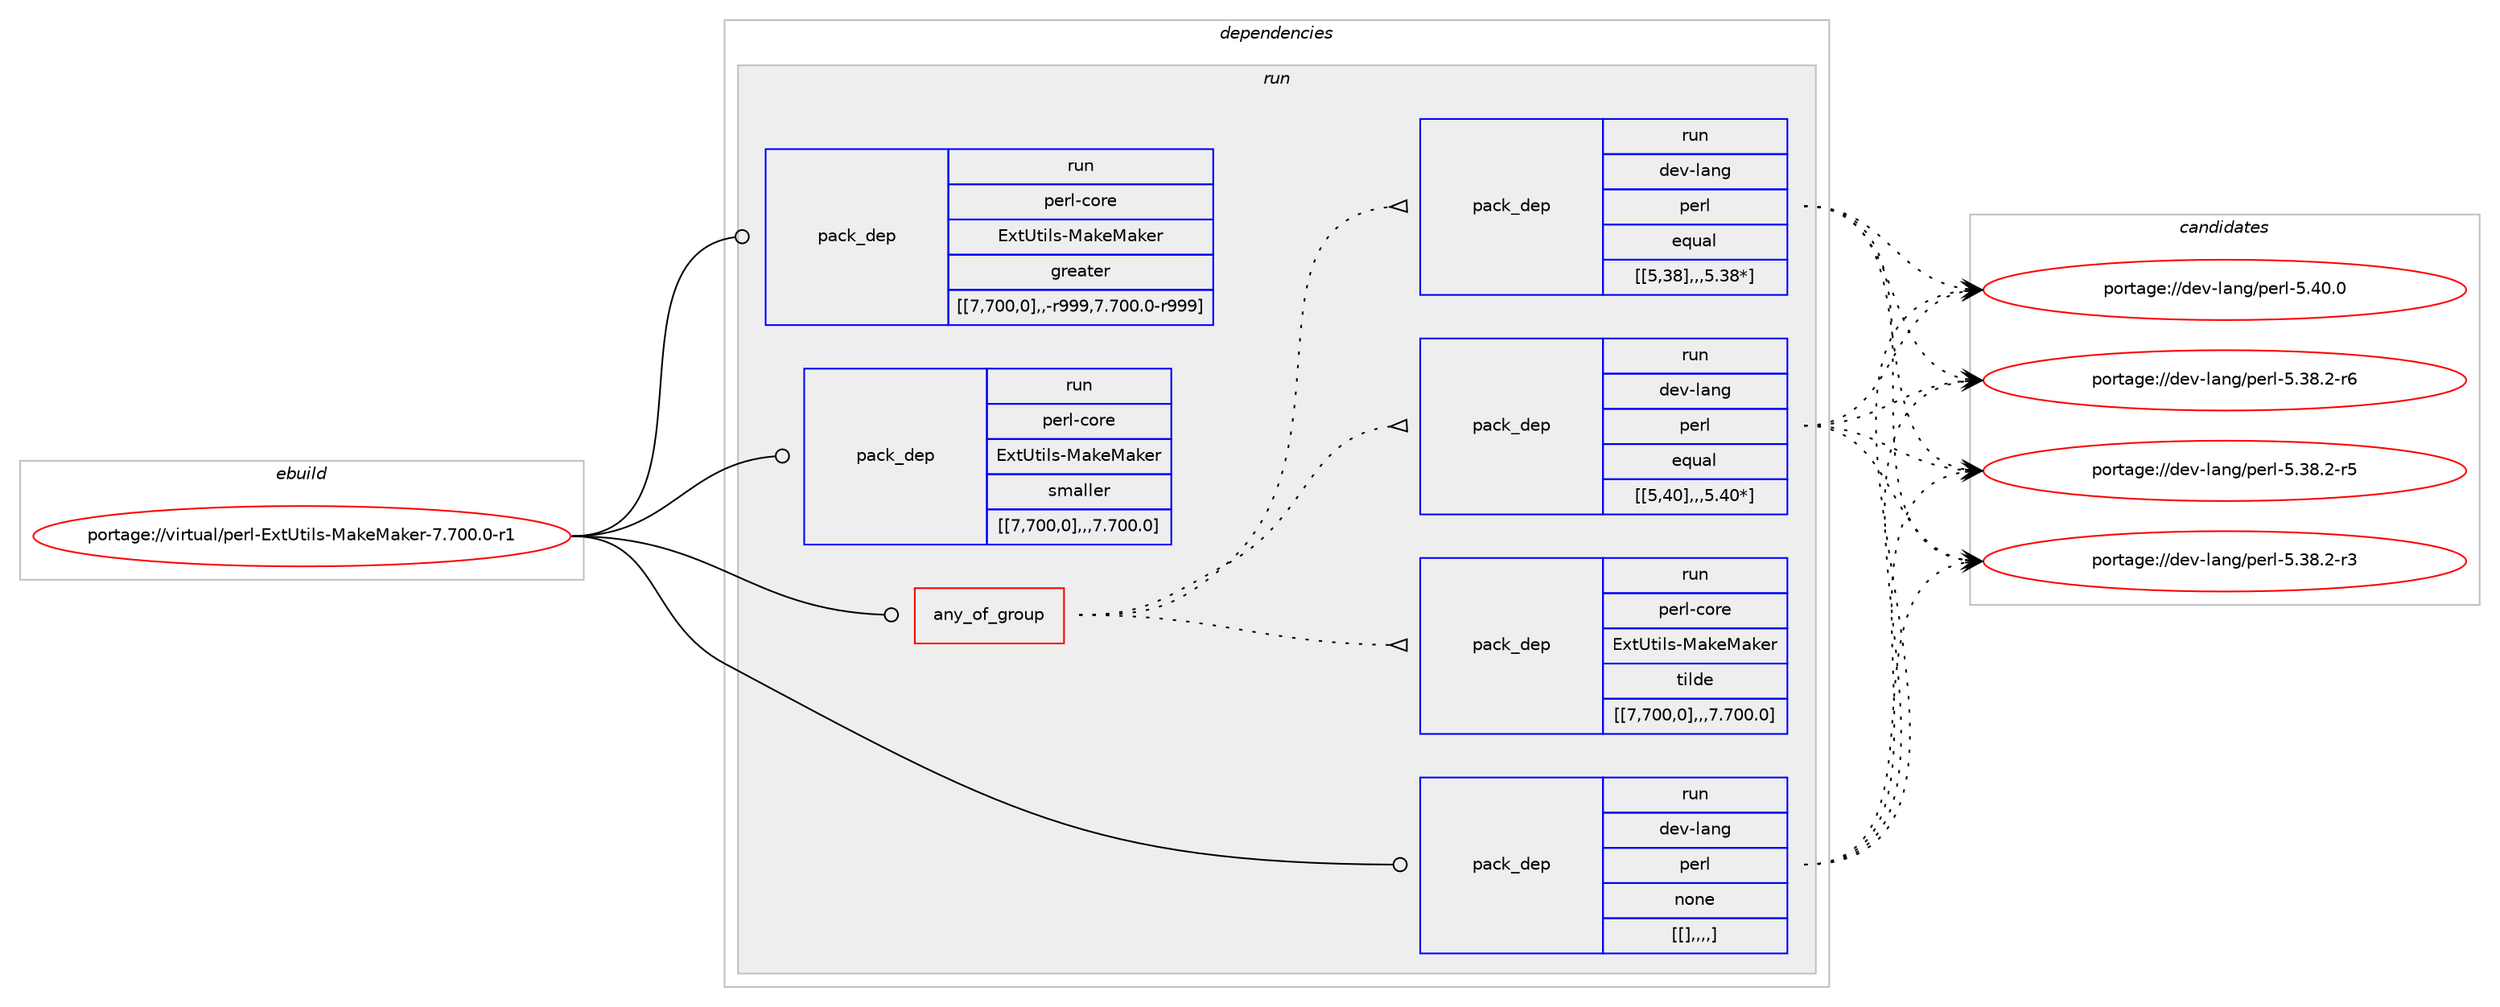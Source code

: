digraph prolog {

# *************
# Graph options
# *************

newrank=true;
concentrate=true;
compound=true;
graph [rankdir=LR,fontname=Helvetica,fontsize=10,ranksep=1.5];#, ranksep=2.5, nodesep=0.2];
edge  [arrowhead=vee];
node  [fontname=Helvetica,fontsize=10];

# **********
# The ebuild
# **********

subgraph cluster_leftcol {
color=gray;
label=<<i>ebuild</i>>;
id [label="portage://virtual/perl-ExtUtils-MakeMaker-7.700.0-r1", color=red, width=4, href="../virtual/perl-ExtUtils-MakeMaker-7.700.0-r1.svg"];
}

# ****************
# The dependencies
# ****************

subgraph cluster_midcol {
color=gray;
label=<<i>dependencies</i>>;
subgraph cluster_compile {
fillcolor="#eeeeee";
style=filled;
label=<<i>compile</i>>;
}
subgraph cluster_compileandrun {
fillcolor="#eeeeee";
style=filled;
label=<<i>compile and run</i>>;
}
subgraph cluster_run {
fillcolor="#eeeeee";
style=filled;
label=<<i>run</i>>;
subgraph any33 {
dependency1518 [label=<<TABLE BORDER="0" CELLBORDER="1" CELLSPACING="0" CELLPADDING="4"><TR><TD CELLPADDING="10">any_of_group</TD></TR></TABLE>>, shape=none, color=red];subgraph pack1175 {
dependency1519 [label=<<TABLE BORDER="0" CELLBORDER="1" CELLSPACING="0" CELLPADDING="4" WIDTH="220"><TR><TD ROWSPAN="6" CELLPADDING="30">pack_dep</TD></TR><TR><TD WIDTH="110">run</TD></TR><TR><TD>dev-lang</TD></TR><TR><TD>perl</TD></TR><TR><TD>equal</TD></TR><TR><TD>[[5,40],,,5.40*]</TD></TR></TABLE>>, shape=none, color=blue];
}
dependency1518:e -> dependency1519:w [weight=20,style="dotted",arrowhead="oinv"];
subgraph pack1179 {
dependency1522 [label=<<TABLE BORDER="0" CELLBORDER="1" CELLSPACING="0" CELLPADDING="4" WIDTH="220"><TR><TD ROWSPAN="6" CELLPADDING="30">pack_dep</TD></TR><TR><TD WIDTH="110">run</TD></TR><TR><TD>dev-lang</TD></TR><TR><TD>perl</TD></TR><TR><TD>equal</TD></TR><TR><TD>[[5,38],,,5.38*]</TD></TR></TABLE>>, shape=none, color=blue];
}
dependency1518:e -> dependency1522:w [weight=20,style="dotted",arrowhead="oinv"];
subgraph pack1181 {
dependency1526 [label=<<TABLE BORDER="0" CELLBORDER="1" CELLSPACING="0" CELLPADDING="4" WIDTH="220"><TR><TD ROWSPAN="6" CELLPADDING="30">pack_dep</TD></TR><TR><TD WIDTH="110">run</TD></TR><TR><TD>perl-core</TD></TR><TR><TD>ExtUtils-MakeMaker</TD></TR><TR><TD>tilde</TD></TR><TR><TD>[[7,700,0],,,7.700.0]</TD></TR></TABLE>>, shape=none, color=blue];
}
dependency1518:e -> dependency1526:w [weight=20,style="dotted",arrowhead="oinv"];
}
id:e -> dependency1518:w [weight=20,style="solid",arrowhead="odot"];
subgraph pack1186 {
dependency1530 [label=<<TABLE BORDER="0" CELLBORDER="1" CELLSPACING="0" CELLPADDING="4" WIDTH="220"><TR><TD ROWSPAN="6" CELLPADDING="30">pack_dep</TD></TR><TR><TD WIDTH="110">run</TD></TR><TR><TD>dev-lang</TD></TR><TR><TD>perl</TD></TR><TR><TD>none</TD></TR><TR><TD>[[],,,,]</TD></TR></TABLE>>, shape=none, color=blue];
}
id:e -> dependency1530:w [weight=20,style="solid",arrowhead="odot"];
subgraph pack1191 {
dependency1535 [label=<<TABLE BORDER="0" CELLBORDER="1" CELLSPACING="0" CELLPADDING="4" WIDTH="220"><TR><TD ROWSPAN="6" CELLPADDING="30">pack_dep</TD></TR><TR><TD WIDTH="110">run</TD></TR><TR><TD>perl-core</TD></TR><TR><TD>ExtUtils-MakeMaker</TD></TR><TR><TD>greater</TD></TR><TR><TD>[[7,700,0],,-r999,7.700.0-r999]</TD></TR></TABLE>>, shape=none, color=blue];
}
id:e -> dependency1535:w [weight=20,style="solid",arrowhead="odot"];
subgraph pack1193 {
dependency1541 [label=<<TABLE BORDER="0" CELLBORDER="1" CELLSPACING="0" CELLPADDING="4" WIDTH="220"><TR><TD ROWSPAN="6" CELLPADDING="30">pack_dep</TD></TR><TR><TD WIDTH="110">run</TD></TR><TR><TD>perl-core</TD></TR><TR><TD>ExtUtils-MakeMaker</TD></TR><TR><TD>smaller</TD></TR><TR><TD>[[7,700,0],,,7.700.0]</TD></TR></TABLE>>, shape=none, color=blue];
}
id:e -> dependency1541:w [weight=20,style="solid",arrowhead="odot"];
}
}

# **************
# The candidates
# **************

subgraph cluster_choices {
rank=same;
color=gray;
label=<<i>candidates</i>>;

subgraph choice1062 {
color=black;
nodesep=1;
choice10010111845108971101034711210111410845534652484648 [label="portage://dev-lang/perl-5.40.0", color=red, width=4,href="../dev-lang/perl-5.40.0.svg"];
choice100101118451089711010347112101114108455346515646504511454 [label="portage://dev-lang/perl-5.38.2-r6", color=red, width=4,href="../dev-lang/perl-5.38.2-r6.svg"];
choice100101118451089711010347112101114108455346515646504511453 [label="portage://dev-lang/perl-5.38.2-r5", color=red, width=4,href="../dev-lang/perl-5.38.2-r5.svg"];
choice100101118451089711010347112101114108455346515646504511451 [label="portage://dev-lang/perl-5.38.2-r3", color=red, width=4,href="../dev-lang/perl-5.38.2-r3.svg"];
dependency1519:e -> choice10010111845108971101034711210111410845534652484648:w [style=dotted,weight="100"];
dependency1519:e -> choice100101118451089711010347112101114108455346515646504511454:w [style=dotted,weight="100"];
dependency1519:e -> choice100101118451089711010347112101114108455346515646504511453:w [style=dotted,weight="100"];
dependency1519:e -> choice100101118451089711010347112101114108455346515646504511451:w [style=dotted,weight="100"];
}
subgraph choice1064 {
color=black;
nodesep=1;
choice10010111845108971101034711210111410845534652484648 [label="portage://dev-lang/perl-5.40.0", color=red, width=4,href="../dev-lang/perl-5.40.0.svg"];
choice100101118451089711010347112101114108455346515646504511454 [label="portage://dev-lang/perl-5.38.2-r6", color=red, width=4,href="../dev-lang/perl-5.38.2-r6.svg"];
choice100101118451089711010347112101114108455346515646504511453 [label="portage://dev-lang/perl-5.38.2-r5", color=red, width=4,href="../dev-lang/perl-5.38.2-r5.svg"];
choice100101118451089711010347112101114108455346515646504511451 [label="portage://dev-lang/perl-5.38.2-r3", color=red, width=4,href="../dev-lang/perl-5.38.2-r3.svg"];
dependency1522:e -> choice10010111845108971101034711210111410845534652484648:w [style=dotted,weight="100"];
dependency1522:e -> choice100101118451089711010347112101114108455346515646504511454:w [style=dotted,weight="100"];
dependency1522:e -> choice100101118451089711010347112101114108455346515646504511453:w [style=dotted,weight="100"];
dependency1522:e -> choice100101118451089711010347112101114108455346515646504511451:w [style=dotted,weight="100"];
}
subgraph choice1068 {
color=black;
nodesep=1;
}
subgraph choice1070 {
color=black;
nodesep=1;
choice10010111845108971101034711210111410845534652484648 [label="portage://dev-lang/perl-5.40.0", color=red, width=4,href="../dev-lang/perl-5.40.0.svg"];
choice100101118451089711010347112101114108455346515646504511454 [label="portage://dev-lang/perl-5.38.2-r6", color=red, width=4,href="../dev-lang/perl-5.38.2-r6.svg"];
choice100101118451089711010347112101114108455346515646504511453 [label="portage://dev-lang/perl-5.38.2-r5", color=red, width=4,href="../dev-lang/perl-5.38.2-r5.svg"];
choice100101118451089711010347112101114108455346515646504511451 [label="portage://dev-lang/perl-5.38.2-r3", color=red, width=4,href="../dev-lang/perl-5.38.2-r3.svg"];
dependency1530:e -> choice10010111845108971101034711210111410845534652484648:w [style=dotted,weight="100"];
dependency1530:e -> choice100101118451089711010347112101114108455346515646504511454:w [style=dotted,weight="100"];
dependency1530:e -> choice100101118451089711010347112101114108455346515646504511453:w [style=dotted,weight="100"];
dependency1530:e -> choice100101118451089711010347112101114108455346515646504511451:w [style=dotted,weight="100"];
}
subgraph choice1073 {
color=black;
nodesep=1;
}
subgraph choice1074 {
color=black;
nodesep=1;
}
}

}
